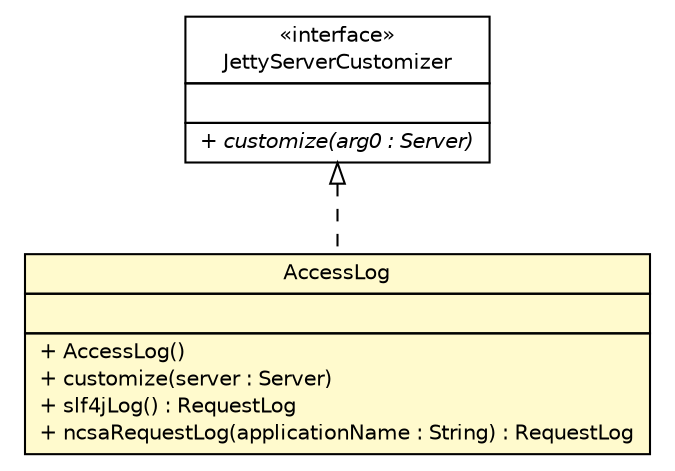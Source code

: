 #!/usr/local/bin/dot
#
# Class diagram 
# Generated by UMLGraph version R5_6-24-gf6e263 (http://www.umlgraph.org/)
#

digraph G {
	edge [fontname="Helvetica",fontsize=10,labelfontname="Helvetica",labelfontsize=10];
	node [fontname="Helvetica",fontsize=10,shape=plaintext];
	nodesep=0.25;
	ranksep=0.5;
	// com.yirendai.oss.lib.webmvc.api.Jetty9ServerCustomizers.AccessLog
	c384 [label=<<table title="com.yirendai.oss.lib.webmvc.api.Jetty9ServerCustomizers.AccessLog" border="0" cellborder="1" cellspacing="0" cellpadding="2" port="p" bgcolor="lemonChiffon" href="./Jetty9ServerCustomizers.AccessLog.html">
		<tr><td><table border="0" cellspacing="0" cellpadding="1">
<tr><td align="center" balign="center"> AccessLog </td></tr>
		</table></td></tr>
		<tr><td><table border="0" cellspacing="0" cellpadding="1">
<tr><td align="left" balign="left">  </td></tr>
		</table></td></tr>
		<tr><td><table border="0" cellspacing="0" cellpadding="1">
<tr><td align="left" balign="left"> + AccessLog() </td></tr>
<tr><td align="left" balign="left"> + customize(server : Server) </td></tr>
<tr><td align="left" balign="left"> + slf4jLog() : RequestLog </td></tr>
<tr><td align="left" balign="left"> + ncsaRequestLog(applicationName : String) : RequestLog </td></tr>
		</table></td></tr>
		</table>>, URL="./Jetty9ServerCustomizers.AccessLog.html", fontname="Helvetica", fontcolor="black", fontsize=10.0];
	//com.yirendai.oss.lib.webmvc.api.Jetty9ServerCustomizers.AccessLog implements org.springframework.boot.context.embedded.jetty.JettyServerCustomizer
	c398:p -> c384:p [dir=back,arrowtail=empty,style=dashed];
	// org.springframework.boot.context.embedded.jetty.JettyServerCustomizer
	c398 [label=<<table title="org.springframework.boot.context.embedded.jetty.JettyServerCustomizer" border="0" cellborder="1" cellspacing="0" cellpadding="2" port="p" href="http://java.sun.com/j2se/1.4.2/docs/api/org/springframework/boot/context/embedded/jetty/JettyServerCustomizer.html">
		<tr><td><table border="0" cellspacing="0" cellpadding="1">
<tr><td align="center" balign="center"> &#171;interface&#187; </td></tr>
<tr><td align="center" balign="center"> JettyServerCustomizer </td></tr>
		</table></td></tr>
		<tr><td><table border="0" cellspacing="0" cellpadding="1">
<tr><td align="left" balign="left">  </td></tr>
		</table></td></tr>
		<tr><td><table border="0" cellspacing="0" cellpadding="1">
<tr><td align="left" balign="left"><font face="Helvetica-Oblique" point-size="10.0"> + customize(arg0 : Server) </font></td></tr>
		</table></td></tr>
		</table>>, URL="http://java.sun.com/j2se/1.4.2/docs/api/org/springframework/boot/context/embedded/jetty/JettyServerCustomizer.html", fontname="Helvetica", fontcolor="black", fontsize=10.0];
}


